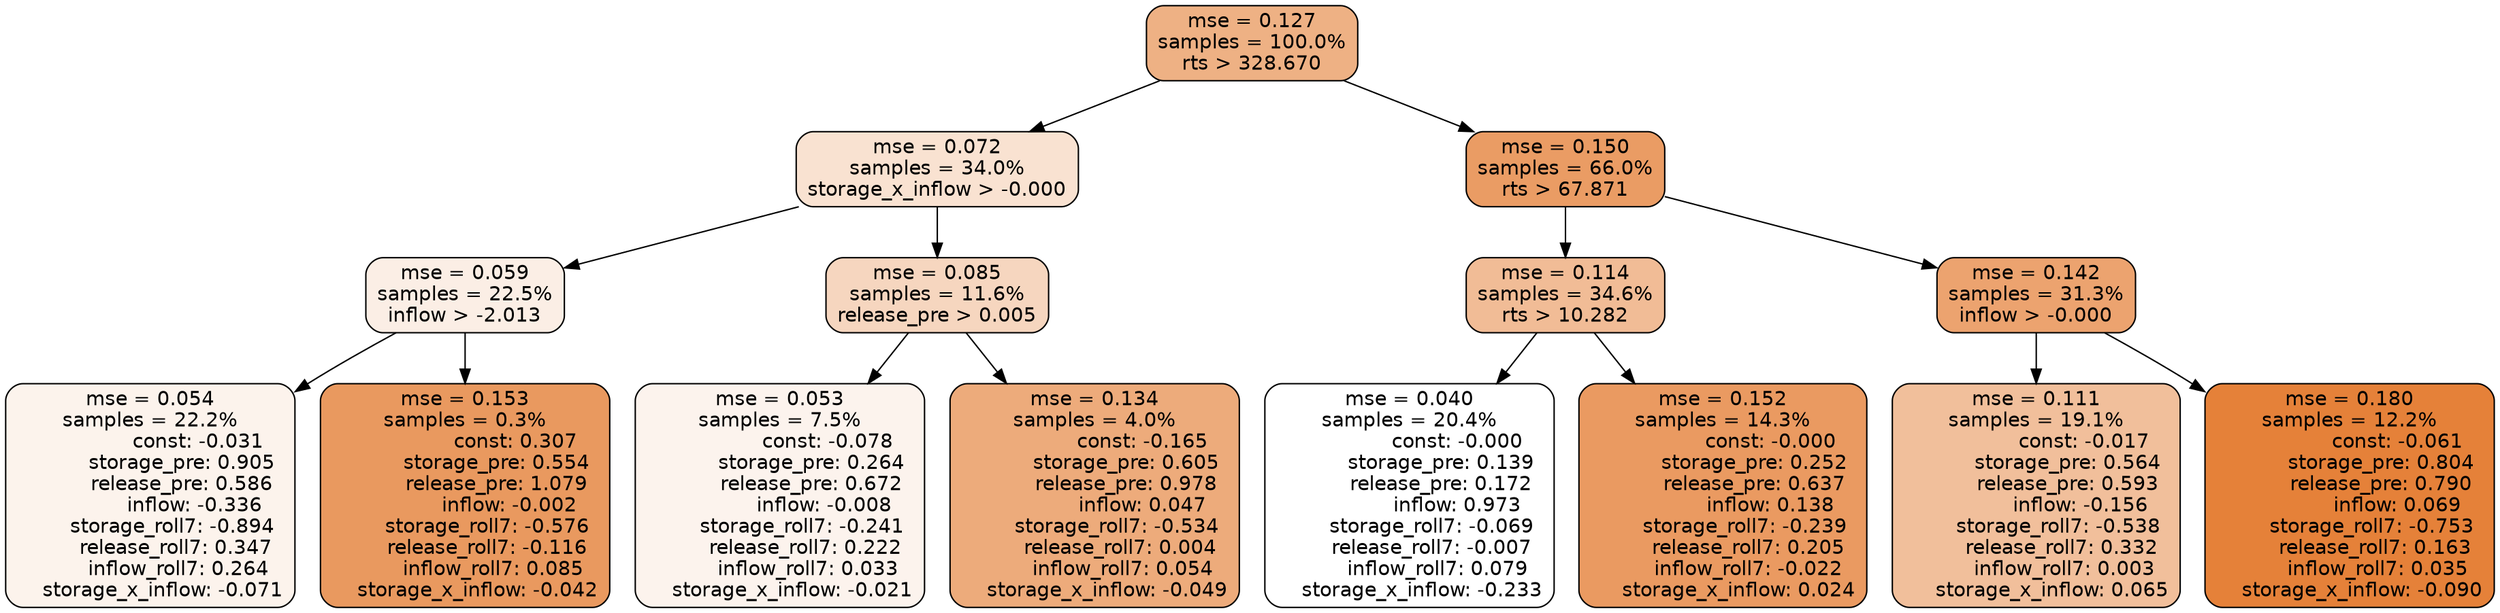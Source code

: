 digraph tree {
node [shape=rectangle, style="filled, rounded", color="black", fontname=helvetica] ;
edge [fontname=helvetica] ;
	"0" [label="mse = 0.127
samples = 100.0%
rts > 328.670", fillcolor="#eeb184"]
	"8" [label="mse = 0.072
samples = 34.0%
storage_x_inflow > -0.000", fillcolor="#f9e2d1"]
	"1" [label="mse = 0.150
samples = 66.0%
rts > 67.871", fillcolor="#ea9c64"]
	"9" [label="mse = 0.059
samples = 22.5%
inflow > -2.013", fillcolor="#fbeee5"]
	"12" [label="mse = 0.085
samples = 11.6%
release_pre > 0.005", fillcolor="#f6d6bf"]
	"2" [label="mse = 0.114
samples = 34.6%
rts > 10.282", fillcolor="#f1bc96"]
	"5" [label="mse = 0.142
samples = 31.3%
inflow > -0.000", fillcolor="#eca36f"]
	"11" [label="mse = 0.054
samples = 22.2%
               const: -0.031
          storage_pre: 0.905
          release_pre: 0.586
              inflow: -0.336
       storage_roll7: -0.894
        release_roll7: 0.347
         inflow_roll7: 0.264
    storage_x_inflow: -0.071", fillcolor="#fcf3ec"]
	"10" [label="mse = 0.153
samples = 0.3%
                const: 0.307
          storage_pre: 0.554
          release_pre: 1.079
              inflow: -0.002
       storage_roll7: -0.576
       release_roll7: -0.116
         inflow_roll7: 0.085
    storage_x_inflow: -0.042", fillcolor="#e9995f"]
	"13" [label="mse = 0.053
samples = 7.5%
               const: -0.078
          storage_pre: 0.264
          release_pre: 0.672
              inflow: -0.008
       storage_roll7: -0.241
        release_roll7: 0.222
         inflow_roll7: 0.033
    storage_x_inflow: -0.021", fillcolor="#fcf3ed"]
	"14" [label="mse = 0.134
samples = 4.0%
               const: -0.165
          storage_pre: 0.605
          release_pre: 0.978
               inflow: 0.047
       storage_roll7: -0.534
        release_roll7: 0.004
         inflow_roll7: 0.054
    storage_x_inflow: -0.049", fillcolor="#edab7b"]
	"3" [label="mse = 0.040
samples = 20.4%
               const: -0.000
          storage_pre: 0.139
          release_pre: 0.172
               inflow: 0.973
       storage_roll7: -0.069
       release_roll7: -0.007
         inflow_roll7: 0.079
    storage_x_inflow: -0.233", fillcolor="#ffffff"]
	"4" [label="mse = 0.152
samples = 14.3%
               const: -0.000
          storage_pre: 0.252
          release_pre: 0.637
               inflow: 0.138
       storage_roll7: -0.239
        release_roll7: 0.205
        inflow_roll7: -0.022
     storage_x_inflow: 0.024", fillcolor="#ea9a61"]
	"6" [label="mse = 0.111
samples = 19.1%
               const: -0.017
          storage_pre: 0.564
          release_pre: 0.593
              inflow: -0.156
       storage_roll7: -0.538
        release_roll7: 0.332
         inflow_roll7: 0.003
     storage_x_inflow: 0.065", fillcolor="#f1bf9b"]
	"7" [label="mse = 0.180
samples = 12.2%
               const: -0.061
          storage_pre: 0.804
          release_pre: 0.790
               inflow: 0.069
       storage_roll7: -0.753
        release_roll7: 0.163
         inflow_roll7: 0.035
    storage_x_inflow: -0.090", fillcolor="#e58139"]

	"0" -> "1"
	"0" -> "8"
	"8" -> "9"
	"8" -> "12"
	"1" -> "2"
	"1" -> "5"
	"9" -> "10"
	"9" -> "11"
	"12" -> "13"
	"12" -> "14"
	"2" -> "3"
	"2" -> "4"
	"5" -> "6"
	"5" -> "7"
}